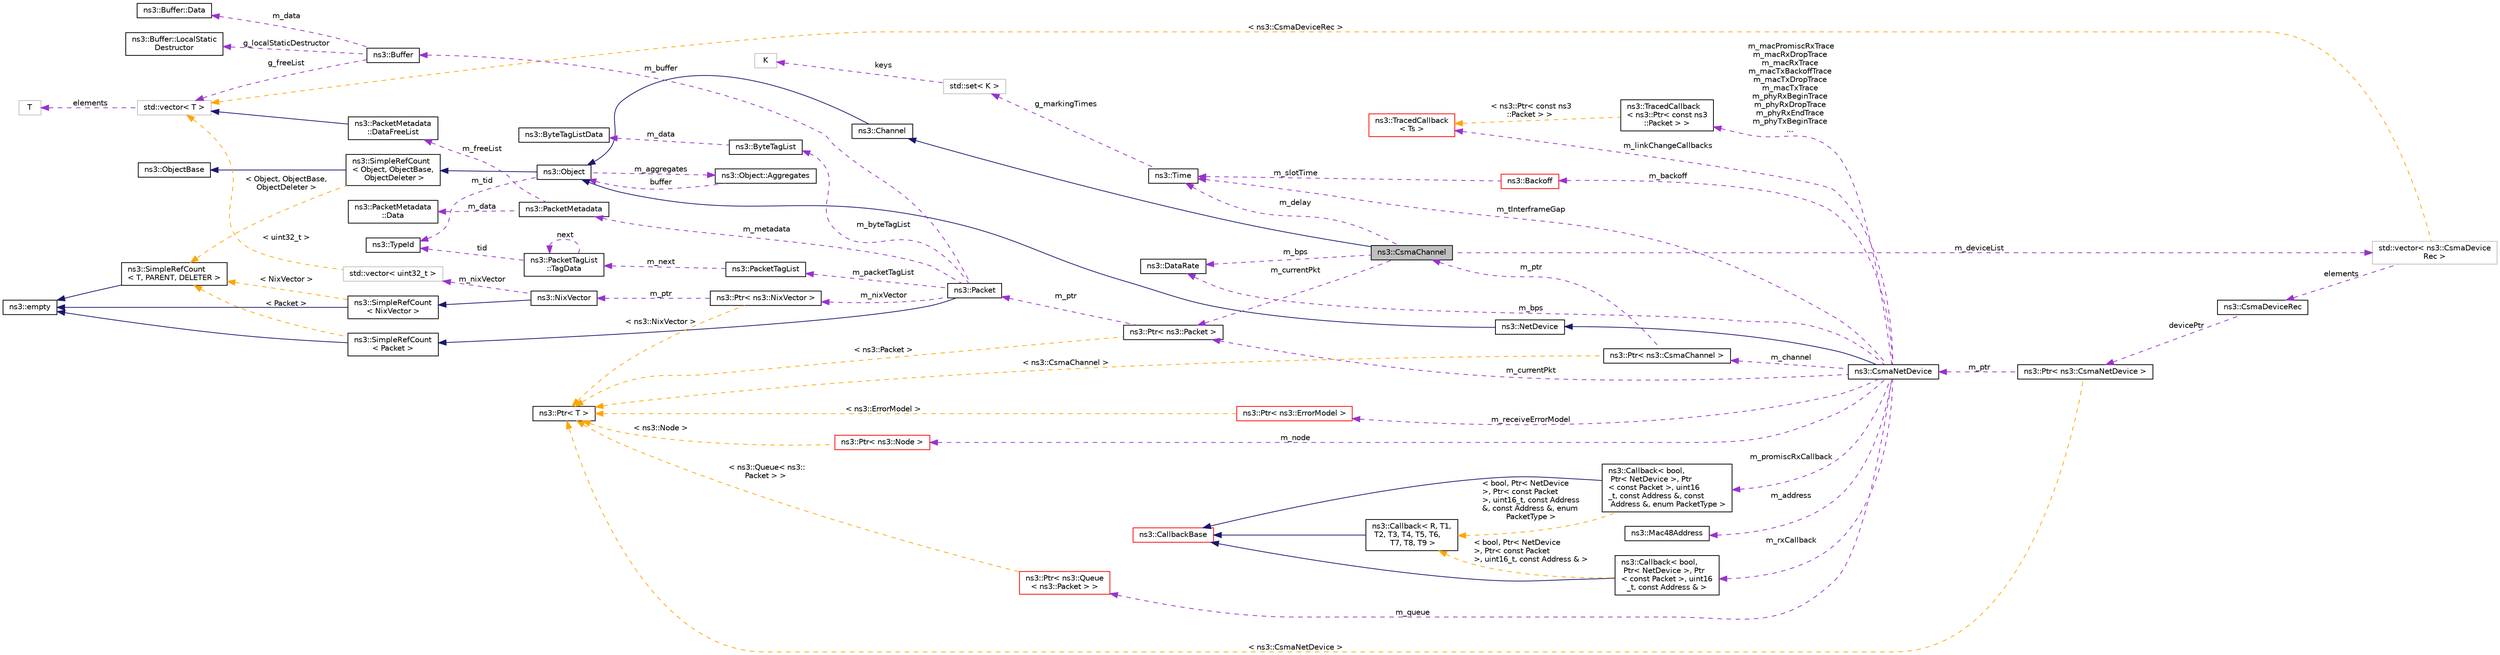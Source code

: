 digraph "ns3::CsmaChannel"
{
 // LATEX_PDF_SIZE
  edge [fontname="Helvetica",fontsize="10",labelfontname="Helvetica",labelfontsize="10"];
  node [fontname="Helvetica",fontsize="10",shape=record];
  rankdir="LR";
  Node1 [label="ns3::CsmaChannel",height=0.2,width=0.4,color="black", fillcolor="grey75", style="filled", fontcolor="black",tooltip="Csma Channel."];
  Node2 -> Node1 [dir="back",color="midnightblue",fontsize="10",style="solid",fontname="Helvetica"];
  Node2 [label="ns3::Channel",height=0.2,width=0.4,color="black", fillcolor="white", style="filled",URL="$classns3_1_1_channel.html",tooltip="Abstract Channel Base Class."];
  Node3 -> Node2 [dir="back",color="midnightblue",fontsize="10",style="solid",fontname="Helvetica"];
  Node3 [label="ns3::Object",height=0.2,width=0.4,color="black", fillcolor="white", style="filled",URL="$classns3_1_1_object.html",tooltip="A base class which provides memory management and object aggregation."];
  Node4 -> Node3 [dir="back",color="midnightblue",fontsize="10",style="solid",fontname="Helvetica"];
  Node4 [label="ns3::SimpleRefCount\l\< Object, ObjectBase,\l ObjectDeleter \>",height=0.2,width=0.4,color="black", fillcolor="white", style="filled",URL="$classns3_1_1_simple_ref_count.html",tooltip=" "];
  Node5 -> Node4 [dir="back",color="midnightblue",fontsize="10",style="solid",fontname="Helvetica"];
  Node5 [label="ns3::ObjectBase",height=0.2,width=0.4,color="black", fillcolor="white", style="filled",URL="$classns3_1_1_object_base.html",tooltip="Anchor the ns-3 type and attribute system."];
  Node6 -> Node4 [dir="back",color="orange",fontsize="10",style="dashed",label=" \< Object, ObjectBase,\l ObjectDeleter \>" ,fontname="Helvetica"];
  Node6 [label="ns3::SimpleRefCount\l\< T, PARENT, DELETER \>",height=0.2,width=0.4,color="black", fillcolor="white", style="filled",URL="$classns3_1_1_simple_ref_count.html",tooltip="A template-based reference counting class."];
  Node7 -> Node6 [dir="back",color="midnightblue",fontsize="10",style="solid",fontname="Helvetica"];
  Node7 [label="ns3::empty",height=0.2,width=0.4,color="black", fillcolor="white", style="filled",URL="$classns3_1_1empty.html",tooltip="make Callback use a separate empty type"];
  Node8 -> Node3 [dir="back",color="darkorchid3",fontsize="10",style="dashed",label=" m_tid" ,fontname="Helvetica"];
  Node8 [label="ns3::TypeId",height=0.2,width=0.4,color="black", fillcolor="white", style="filled",URL="$classns3_1_1_type_id.html",tooltip="a unique identifier for an interface."];
  Node9 -> Node3 [dir="back",color="darkorchid3",fontsize="10",style="dashed",label=" m_aggregates" ,fontname="Helvetica"];
  Node9 [label="ns3::Object::Aggregates",height=0.2,width=0.4,color="black", fillcolor="white", style="filled",URL="$structns3_1_1_object_1_1_aggregates.html",tooltip="The list of Objects aggregated to this one."];
  Node3 -> Node9 [dir="back",color="darkorchid3",fontsize="10",style="dashed",label=" buffer" ,fontname="Helvetica"];
  Node10 -> Node1 [dir="back",color="darkorchid3",fontsize="10",style="dashed",label=" m_bps" ,fontname="Helvetica"];
  Node10 [label="ns3::DataRate",height=0.2,width=0.4,color="black", fillcolor="white", style="filled",URL="$classns3_1_1_data_rate.html",tooltip="Class for representing data rates."];
  Node11 -> Node1 [dir="back",color="darkorchid3",fontsize="10",style="dashed",label=" m_delay" ,fontname="Helvetica"];
  Node11 [label="ns3::Time",height=0.2,width=0.4,color="black", fillcolor="white", style="filled",URL="$classns3_1_1_time.html",tooltip="Simulation virtual time values and global simulation resolution."];
  Node12 -> Node11 [dir="back",color="darkorchid3",fontsize="10",style="dashed",label=" g_markingTimes" ,fontname="Helvetica"];
  Node12 [label="std::set\< K \>",height=0.2,width=0.4,color="grey75", fillcolor="white", style="filled",tooltip=" "];
  Node13 -> Node12 [dir="back",color="darkorchid3",fontsize="10",style="dashed",label=" keys" ,fontname="Helvetica"];
  Node13 [label="K",height=0.2,width=0.4,color="grey75", fillcolor="white", style="filled",tooltip=" "];
  Node14 -> Node1 [dir="back",color="darkorchid3",fontsize="10",style="dashed",label=" m_currentPkt" ,fontname="Helvetica"];
  Node14 [label="ns3::Ptr\< ns3::Packet \>",height=0.2,width=0.4,color="black", fillcolor="white", style="filled",URL="$classns3_1_1_ptr.html",tooltip=" "];
  Node15 -> Node14 [dir="back",color="darkorchid3",fontsize="10",style="dashed",label=" m_ptr" ,fontname="Helvetica"];
  Node15 [label="ns3::Packet",height=0.2,width=0.4,color="black", fillcolor="white", style="filled",URL="$classns3_1_1_packet.html",tooltip="network packets"];
  Node16 -> Node15 [dir="back",color="midnightblue",fontsize="10",style="solid",fontname="Helvetica"];
  Node16 [label="ns3::SimpleRefCount\l\< Packet \>",height=0.2,width=0.4,color="black", fillcolor="white", style="filled",URL="$classns3_1_1_simple_ref_count.html",tooltip=" "];
  Node7 -> Node16 [dir="back",color="midnightblue",fontsize="10",style="solid",fontname="Helvetica"];
  Node6 -> Node16 [dir="back",color="orange",fontsize="10",style="dashed",label=" \< Packet \>" ,fontname="Helvetica"];
  Node17 -> Node15 [dir="back",color="darkorchid3",fontsize="10",style="dashed",label=" m_nixVector" ,fontname="Helvetica"];
  Node17 [label="ns3::Ptr\< ns3::NixVector \>",height=0.2,width=0.4,color="black", fillcolor="white", style="filled",URL="$classns3_1_1_ptr.html",tooltip=" "];
  Node18 -> Node17 [dir="back",color="darkorchid3",fontsize="10",style="dashed",label=" m_ptr" ,fontname="Helvetica"];
  Node18 [label="ns3::NixVector",height=0.2,width=0.4,color="black", fillcolor="white", style="filled",URL="$classns3_1_1_nix_vector.html",tooltip="Neighbor-index data structure for nix-vector routing."];
  Node19 -> Node18 [dir="back",color="midnightblue",fontsize="10",style="solid",fontname="Helvetica"];
  Node19 [label="ns3::SimpleRefCount\l\< NixVector \>",height=0.2,width=0.4,color="black", fillcolor="white", style="filled",URL="$classns3_1_1_simple_ref_count.html",tooltip=" "];
  Node7 -> Node19 [dir="back",color="midnightblue",fontsize="10",style="solid",fontname="Helvetica"];
  Node6 -> Node19 [dir="back",color="orange",fontsize="10",style="dashed",label=" \< NixVector \>" ,fontname="Helvetica"];
  Node20 -> Node18 [dir="back",color="darkorchid3",fontsize="10",style="dashed",label=" m_nixVector" ,fontname="Helvetica"];
  Node20 [label="std::vector\< uint32_t \>",height=0.2,width=0.4,color="grey75", fillcolor="white", style="filled",tooltip=" "];
  Node21 -> Node20 [dir="back",color="orange",fontsize="10",style="dashed",label=" \< uint32_t \>" ,fontname="Helvetica"];
  Node21 [label="std::vector\< T \>",height=0.2,width=0.4,color="grey75", fillcolor="white", style="filled",tooltip=" "];
  Node22 -> Node21 [dir="back",color="darkorchid3",fontsize="10",style="dashed",label=" elements" ,fontname="Helvetica"];
  Node22 [label="T",height=0.2,width=0.4,color="grey75", fillcolor="white", style="filled",tooltip=" "];
  Node23 -> Node17 [dir="back",color="orange",fontsize="10",style="dashed",label=" \< ns3::NixVector \>" ,fontname="Helvetica"];
  Node23 [label="ns3::Ptr\< T \>",height=0.2,width=0.4,color="black", fillcolor="white", style="filled",URL="$classns3_1_1_ptr.html",tooltip="Smart pointer class similar to boost::intrusive_ptr."];
  Node24 -> Node15 [dir="back",color="darkorchid3",fontsize="10",style="dashed",label=" m_metadata" ,fontname="Helvetica"];
  Node24 [label="ns3::PacketMetadata",height=0.2,width=0.4,color="black", fillcolor="white", style="filled",URL="$classns3_1_1_packet_metadata.html",tooltip="Handle packet metadata about packet headers and trailers."];
  Node25 -> Node24 [dir="back",color="darkorchid3",fontsize="10",style="dashed",label=" m_data" ,fontname="Helvetica"];
  Node25 [label="ns3::PacketMetadata\l::Data",height=0.2,width=0.4,color="black", fillcolor="white", style="filled",URL="$structns3_1_1_packet_metadata_1_1_data.html",tooltip="Data structure."];
  Node26 -> Node24 [dir="back",color="darkorchid3",fontsize="10",style="dashed",label=" m_freeList" ,fontname="Helvetica"];
  Node26 [label="ns3::PacketMetadata\l::DataFreeList",height=0.2,width=0.4,color="black", fillcolor="white", style="filled",URL="$classns3_1_1_packet_metadata_1_1_data_free_list.html",tooltip="Class to hold all the metadata."];
  Node21 -> Node26 [dir="back",color="midnightblue",fontsize="10",style="solid",fontname="Helvetica"];
  Node27 -> Node15 [dir="back",color="darkorchid3",fontsize="10",style="dashed",label=" m_byteTagList" ,fontname="Helvetica"];
  Node27 [label="ns3::ByteTagList",height=0.2,width=0.4,color="black", fillcolor="white", style="filled",URL="$classns3_1_1_byte_tag_list.html",tooltip="keep track of the byte tags stored in a packet."];
  Node28 -> Node27 [dir="back",color="darkorchid3",fontsize="10",style="dashed",label=" m_data" ,fontname="Helvetica"];
  Node28 [label="ns3::ByteTagListData",height=0.2,width=0.4,color="black", fillcolor="white", style="filled",URL="$structns3_1_1_byte_tag_list_data.html",tooltip="Internal representation of the byte tags stored in a packet."];
  Node29 -> Node15 [dir="back",color="darkorchid3",fontsize="10",style="dashed",label=" m_packetTagList" ,fontname="Helvetica"];
  Node29 [label="ns3::PacketTagList",height=0.2,width=0.4,color="black", fillcolor="white", style="filled",URL="$classns3_1_1_packet_tag_list.html",tooltip="List of the packet tags stored in a packet."];
  Node30 -> Node29 [dir="back",color="darkorchid3",fontsize="10",style="dashed",label=" m_next" ,fontname="Helvetica"];
  Node30 [label="ns3::PacketTagList\l::TagData",height=0.2,width=0.4,color="black", fillcolor="white", style="filled",URL="$structns3_1_1_packet_tag_list_1_1_tag_data.html",tooltip="Tree node for sharing serialized tags."];
  Node30 -> Node30 [dir="back",color="darkorchid3",fontsize="10",style="dashed",label=" next" ,fontname="Helvetica"];
  Node8 -> Node30 [dir="back",color="darkorchid3",fontsize="10",style="dashed",label=" tid" ,fontname="Helvetica"];
  Node31 -> Node15 [dir="back",color="darkorchid3",fontsize="10",style="dashed",label=" m_buffer" ,fontname="Helvetica"];
  Node31 [label="ns3::Buffer",height=0.2,width=0.4,color="black", fillcolor="white", style="filled",URL="$classns3_1_1_buffer.html",tooltip="automatically resized byte buffer"];
  Node32 -> Node31 [dir="back",color="darkorchid3",fontsize="10",style="dashed",label=" m_data" ,fontname="Helvetica"];
  Node32 [label="ns3::Buffer::Data",height=0.2,width=0.4,color="black", fillcolor="white", style="filled",URL="$structns3_1_1_buffer_1_1_data.html",tooltip="This data structure is variable-sized through its last member whose size is determined at allocation ..."];
  Node33 -> Node31 [dir="back",color="darkorchid3",fontsize="10",style="dashed",label=" g_localStaticDestructor" ,fontname="Helvetica"];
  Node33 [label="ns3::Buffer::LocalStatic\lDestructor",height=0.2,width=0.4,color="black", fillcolor="white", style="filled",URL="$structns3_1_1_buffer_1_1_local_static_destructor.html",tooltip="Local static destructor structure."];
  Node21 -> Node31 [dir="back",color="darkorchid3",fontsize="10",style="dashed",label=" g_freeList" ,fontname="Helvetica"];
  Node23 -> Node14 [dir="back",color="orange",fontsize="10",style="dashed",label=" \< ns3::Packet \>" ,fontname="Helvetica"];
  Node34 -> Node1 [dir="back",color="darkorchid3",fontsize="10",style="dashed",label=" m_deviceList" ,fontname="Helvetica"];
  Node34 [label="std::vector\< ns3::CsmaDevice\lRec \>",height=0.2,width=0.4,color="grey75", fillcolor="white", style="filled",tooltip=" "];
  Node35 -> Node34 [dir="back",color="darkorchid3",fontsize="10",style="dashed",label=" elements" ,fontname="Helvetica"];
  Node35 [label="ns3::CsmaDeviceRec",height=0.2,width=0.4,color="black", fillcolor="white", style="filled",URL="$classns3_1_1_csma_device_rec.html",tooltip="CsmaNetDevice Record."];
  Node36 -> Node35 [dir="back",color="darkorchid3",fontsize="10",style="dashed",label=" devicePtr" ,fontname="Helvetica"];
  Node36 [label="ns3::Ptr\< ns3::CsmaNetDevice \>",height=0.2,width=0.4,color="black", fillcolor="white", style="filled",URL="$classns3_1_1_ptr.html",tooltip=" "];
  Node37 -> Node36 [dir="back",color="darkorchid3",fontsize="10",style="dashed",label=" m_ptr" ,fontname="Helvetica"];
  Node37 [label="ns3::CsmaNetDevice",height=0.2,width=0.4,color="black", fillcolor="white", style="filled",URL="$classns3_1_1_csma_net_device.html",tooltip="A Device for a Csma Network Link."];
  Node38 -> Node37 [dir="back",color="midnightblue",fontsize="10",style="solid",fontname="Helvetica"];
  Node38 [label="ns3::NetDevice",height=0.2,width=0.4,color="black", fillcolor="white", style="filled",URL="$classns3_1_1_net_device.html",tooltip="Network layer to device interface."];
  Node3 -> Node38 [dir="back",color="midnightblue",fontsize="10",style="solid",fontname="Helvetica"];
  Node39 -> Node37 [dir="back",color="darkorchid3",fontsize="10",style="dashed",label=" m_address" ,fontname="Helvetica"];
  Node39 [label="ns3::Mac48Address",height=0.2,width=0.4,color="black", fillcolor="white", style="filled",URL="$classns3_1_1_mac48_address.html",tooltip="an EUI-48 address"];
  Node40 -> Node37 [dir="back",color="darkorchid3",fontsize="10",style="dashed",label=" m_macPromiscRxTrace\nm_macRxDropTrace\nm_macRxTrace\nm_macTxBackoffTrace\nm_macTxDropTrace\nm_macTxTrace\nm_phyRxBeginTrace\nm_phyRxDropTrace\nm_phyRxEndTrace\nm_phyTxBeginTrace\n..." ,fontname="Helvetica"];
  Node40 [label="ns3::TracedCallback\l\< ns3::Ptr\< const ns3\l::Packet \> \>",height=0.2,width=0.4,color="black", fillcolor="white", style="filled",URL="$classns3_1_1_traced_callback.html",tooltip=" "];
  Node41 -> Node40 [dir="back",color="orange",fontsize="10",style="dashed",label=" \< ns3::Ptr\< const ns3\l::Packet \> \>" ,fontname="Helvetica"];
  Node41 [label="ns3::TracedCallback\l\< Ts \>",height=0.2,width=0.4,color="red", fillcolor="white", style="filled",URL="$classns3_1_1_traced_callback.html",tooltip="Forward calls to a chain of Callback."];
  Node10 -> Node37 [dir="back",color="darkorchid3",fontsize="10",style="dashed",label=" m_bps" ,fontname="Helvetica"];
  Node50 -> Node37 [dir="back",color="darkorchid3",fontsize="10",style="dashed",label=" m_promiscRxCallback" ,fontname="Helvetica"];
  Node50 [label="ns3::Callback\< bool,\l Ptr\< NetDevice \>, Ptr\l\< const Packet \>, uint16\l_t, const Address &, const\l Address &, enum PacketType \>",height=0.2,width=0.4,color="black", fillcolor="white", style="filled",URL="$classns3_1_1_callback.html",tooltip=" "];
  Node44 -> Node50 [dir="back",color="midnightblue",fontsize="10",style="solid",fontname="Helvetica"];
  Node44 [label="ns3::CallbackBase",height=0.2,width=0.4,color="red", fillcolor="white", style="filled",URL="$classns3_1_1_callback_base.html",tooltip="Base class for Callback class."];
  Node48 -> Node50 [dir="back",color="orange",fontsize="10",style="dashed",label=" \< bool, Ptr\< NetDevice\l \>, Ptr\< const Packet\l \>, uint16_t, const Address\l &, const Address &, enum\l PacketType \>" ,fontname="Helvetica"];
  Node48 [label="ns3::Callback\< R, T1,\l T2, T3, T4, T5, T6,\l T7, T8, T9 \>",height=0.2,width=0.4,color="black", fillcolor="white", style="filled",URL="$classns3_1_1_callback.html",tooltip="Callback template class."];
  Node44 -> Node48 [dir="back",color="midnightblue",fontsize="10",style="solid",fontname="Helvetica"];
  Node51 -> Node37 [dir="back",color="darkorchid3",fontsize="10",style="dashed",label=" m_node" ,fontname="Helvetica"];
  Node51 [label="ns3::Ptr\< ns3::Node \>",height=0.2,width=0.4,color="red", fillcolor="white", style="filled",URL="$classns3_1_1_ptr.html",tooltip=" "];
  Node23 -> Node51 [dir="back",color="orange",fontsize="10",style="dashed",label=" \< ns3::Node \>" ,fontname="Helvetica"];
  Node41 -> Node37 [dir="back",color="darkorchid3",fontsize="10",style="dashed",label=" m_linkChangeCallbacks" ,fontname="Helvetica"];
  Node75 -> Node37 [dir="back",color="darkorchid3",fontsize="10",style="dashed",label=" m_rxCallback" ,fontname="Helvetica"];
  Node75 [label="ns3::Callback\< bool,\l Ptr\< NetDevice \>, Ptr\l\< const Packet \>, uint16\l_t, const Address & \>",height=0.2,width=0.4,color="black", fillcolor="white", style="filled",URL="$classns3_1_1_callback.html",tooltip=" "];
  Node44 -> Node75 [dir="back",color="midnightblue",fontsize="10",style="solid",fontname="Helvetica"];
  Node48 -> Node75 [dir="back",color="orange",fontsize="10",style="dashed",label=" \< bool, Ptr\< NetDevice\l \>, Ptr\< const Packet\l \>, uint16_t, const Address & \>" ,fontname="Helvetica"];
  Node11 -> Node37 [dir="back",color="darkorchid3",fontsize="10",style="dashed",label=" m_tInterframeGap" ,fontname="Helvetica"];
  Node14 -> Node37 [dir="back",color="darkorchid3",fontsize="10",style="dashed",label=" m_currentPkt" ,fontname="Helvetica"];
  Node76 -> Node37 [dir="back",color="darkorchid3",fontsize="10",style="dashed",label=" m_queue" ,fontname="Helvetica"];
  Node76 [label="ns3::Ptr\< ns3::Queue\l\< ns3::Packet \> \>",height=0.2,width=0.4,color="red", fillcolor="white", style="filled",URL="$classns3_1_1_ptr.html",tooltip=" "];
  Node23 -> Node76 [dir="back",color="orange",fontsize="10",style="dashed",label=" \< ns3::Queue\< ns3::\lPacket \> \>" ,fontname="Helvetica"];
  Node87 -> Node37 [dir="back",color="darkorchid3",fontsize="10",style="dashed",label=" m_channel" ,fontname="Helvetica"];
  Node87 [label="ns3::Ptr\< ns3::CsmaChannel \>",height=0.2,width=0.4,color="black", fillcolor="white", style="filled",URL="$classns3_1_1_ptr.html",tooltip=" "];
  Node1 -> Node87 [dir="back",color="darkorchid3",fontsize="10",style="dashed",label=" m_ptr" ,fontname="Helvetica"];
  Node23 -> Node87 [dir="back",color="orange",fontsize="10",style="dashed",label=" \< ns3::CsmaChannel \>" ,fontname="Helvetica"];
  Node88 -> Node37 [dir="back",color="darkorchid3",fontsize="10",style="dashed",label=" m_receiveErrorModel" ,fontname="Helvetica"];
  Node88 [label="ns3::Ptr\< ns3::ErrorModel \>",height=0.2,width=0.4,color="red", fillcolor="white", style="filled",URL="$classns3_1_1_ptr.html",tooltip=" "];
  Node23 -> Node88 [dir="back",color="orange",fontsize="10",style="dashed",label=" \< ns3::ErrorModel \>" ,fontname="Helvetica"];
  Node90 -> Node37 [dir="back",color="darkorchid3",fontsize="10",style="dashed",label=" m_backoff" ,fontname="Helvetica"];
  Node90 [label="ns3::Backoff",height=0.2,width=0.4,color="red", fillcolor="white", style="filled",URL="$classns3_1_1_backoff.html",tooltip="The backoff class is used for calculating backoff times when many net devices can write to the same c..."];
  Node11 -> Node90 [dir="back",color="darkorchid3",fontsize="10",style="dashed",label=" m_slotTime" ,fontname="Helvetica"];
  Node23 -> Node36 [dir="back",color="orange",fontsize="10",style="dashed",label=" \< ns3::CsmaNetDevice \>" ,fontname="Helvetica"];
  Node21 -> Node34 [dir="back",color="orange",fontsize="10",style="dashed",label=" \< ns3::CsmaDeviceRec \>" ,fontname="Helvetica"];
}
